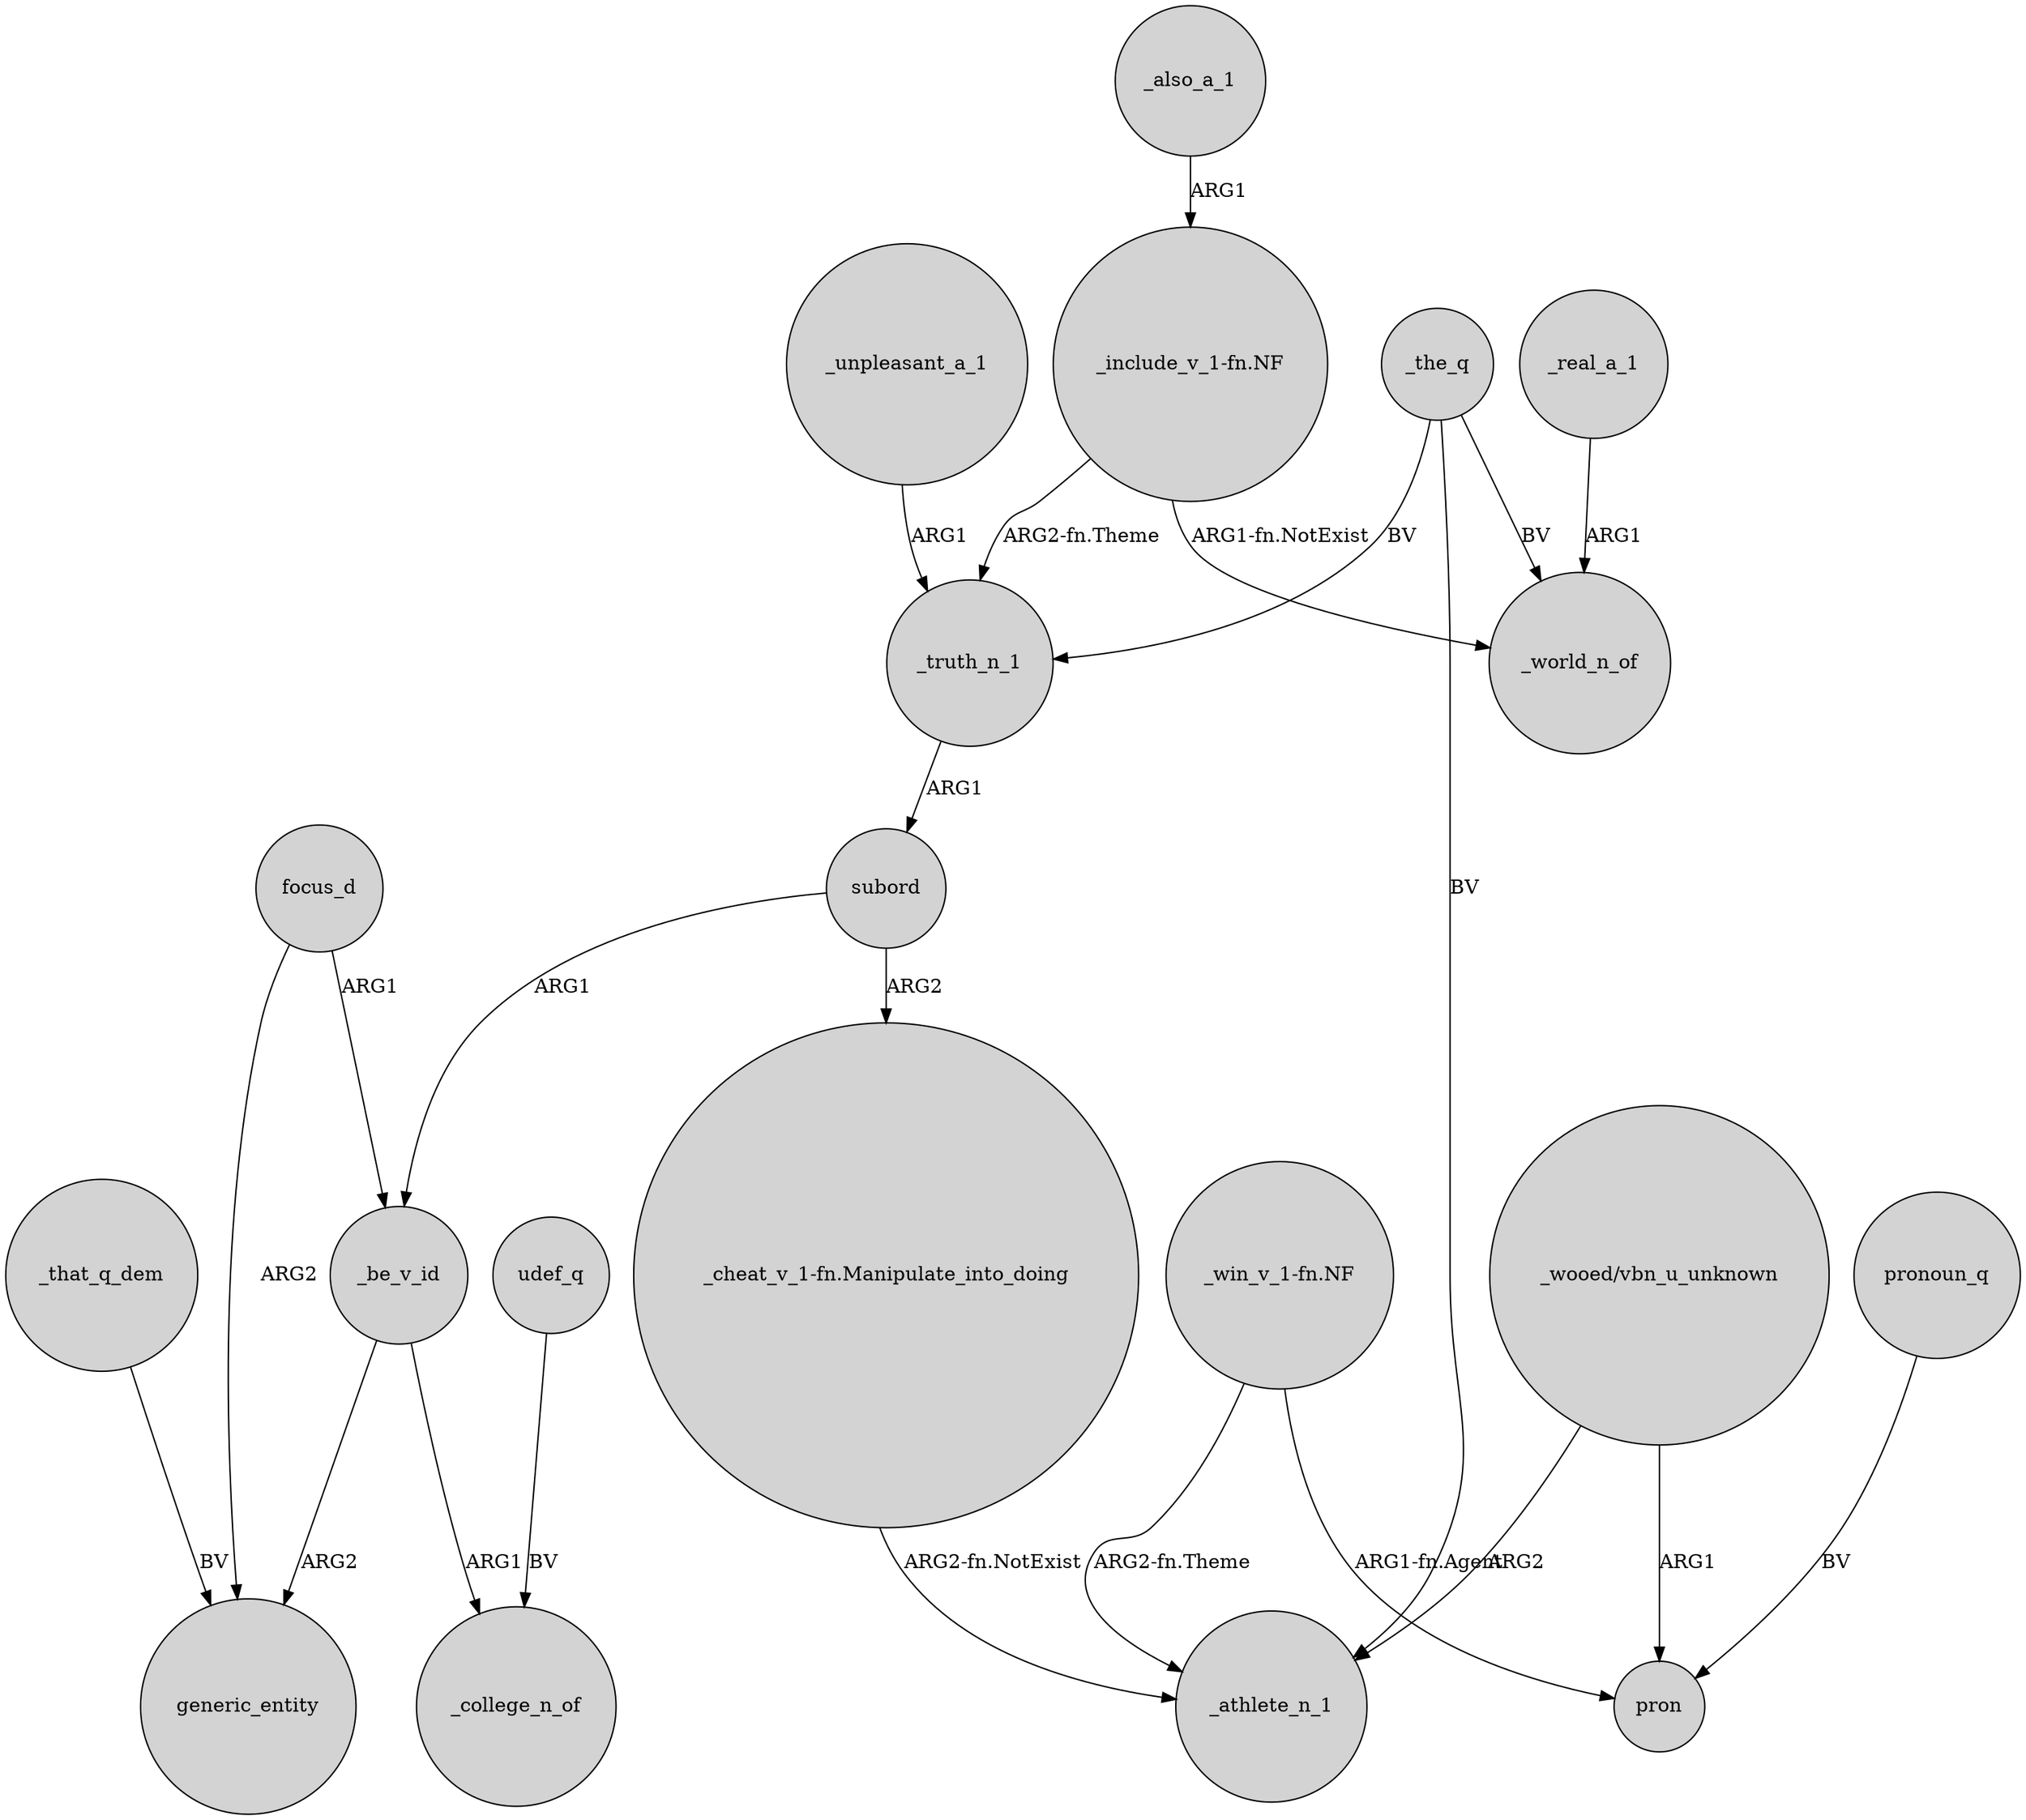 digraph {
	node [shape=circle style=filled]
	subord -> _be_v_id [label=ARG1]
	"_include_v_1-fn.NF" -> _world_n_of [label="ARG1-fn.NotExist"]
	_that_q_dem -> generic_entity [label=BV]
	_be_v_id -> _college_n_of [label=ARG1]
	focus_d -> generic_entity [label=ARG2]
	_the_q -> _athlete_n_1 [label=BV]
	_the_q -> _truth_n_1 [label=BV]
	"_win_v_1-fn.NF" -> _athlete_n_1 [label="ARG2-fn.Theme"]
	_truth_n_1 -> subord [label=ARG1]
	_be_v_id -> generic_entity [label=ARG2]
	"_wooed/vbn_u_unknown" -> _athlete_n_1 [label=ARG2]
	pronoun_q -> pron [label=BV]
	focus_d -> _be_v_id [label=ARG1]
	"_wooed/vbn_u_unknown" -> pron [label=ARG1]
	_also_a_1 -> "_include_v_1-fn.NF" [label=ARG1]
	subord -> "_cheat_v_1-fn.Manipulate_into_doing" [label=ARG2]
	_unpleasant_a_1 -> _truth_n_1 [label=ARG1]
	_real_a_1 -> _world_n_of [label=ARG1]
	udef_q -> _college_n_of [label=BV]
	"_win_v_1-fn.NF" -> pron [label="ARG1-fn.Agent"]
	"_include_v_1-fn.NF" -> _truth_n_1 [label="ARG2-fn.Theme"]
	"_cheat_v_1-fn.Manipulate_into_doing" -> _athlete_n_1 [label="ARG2-fn.NotExist"]
	_the_q -> _world_n_of [label=BV]
}
